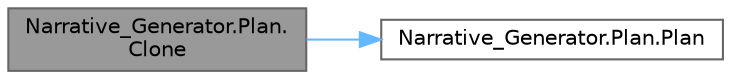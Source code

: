 digraph "Narrative_Generator.Plan.Clone"
{
 // LATEX_PDF_SIZE
  bgcolor="transparent";
  edge [fontname=Helvetica,fontsize=10,labelfontname=Helvetica,labelfontsize=10];
  node [fontname=Helvetica,fontsize=10,shape=box,height=0.2,width=0.4];
  rankdir="LR";
  Node1 [label="Narrative_Generator.Plan.\lClone",height=0.2,width=0.4,color="gray40", fillcolor="grey60", style="filled", fontcolor="black",tooltip="Method for creating a plan clone instance."];
  Node1 -> Node2 [color="steelblue1",style="solid"];
  Node2 [label="Narrative_Generator.Plan.Plan",height=0.2,width=0.4,color="grey40", fillcolor="white", style="filled",URL="$class_narrative___generator_1_1_plan.html#acdeb92a08bc175d3b10baafb8428551e",tooltip="Constructor without parameters."];
}
